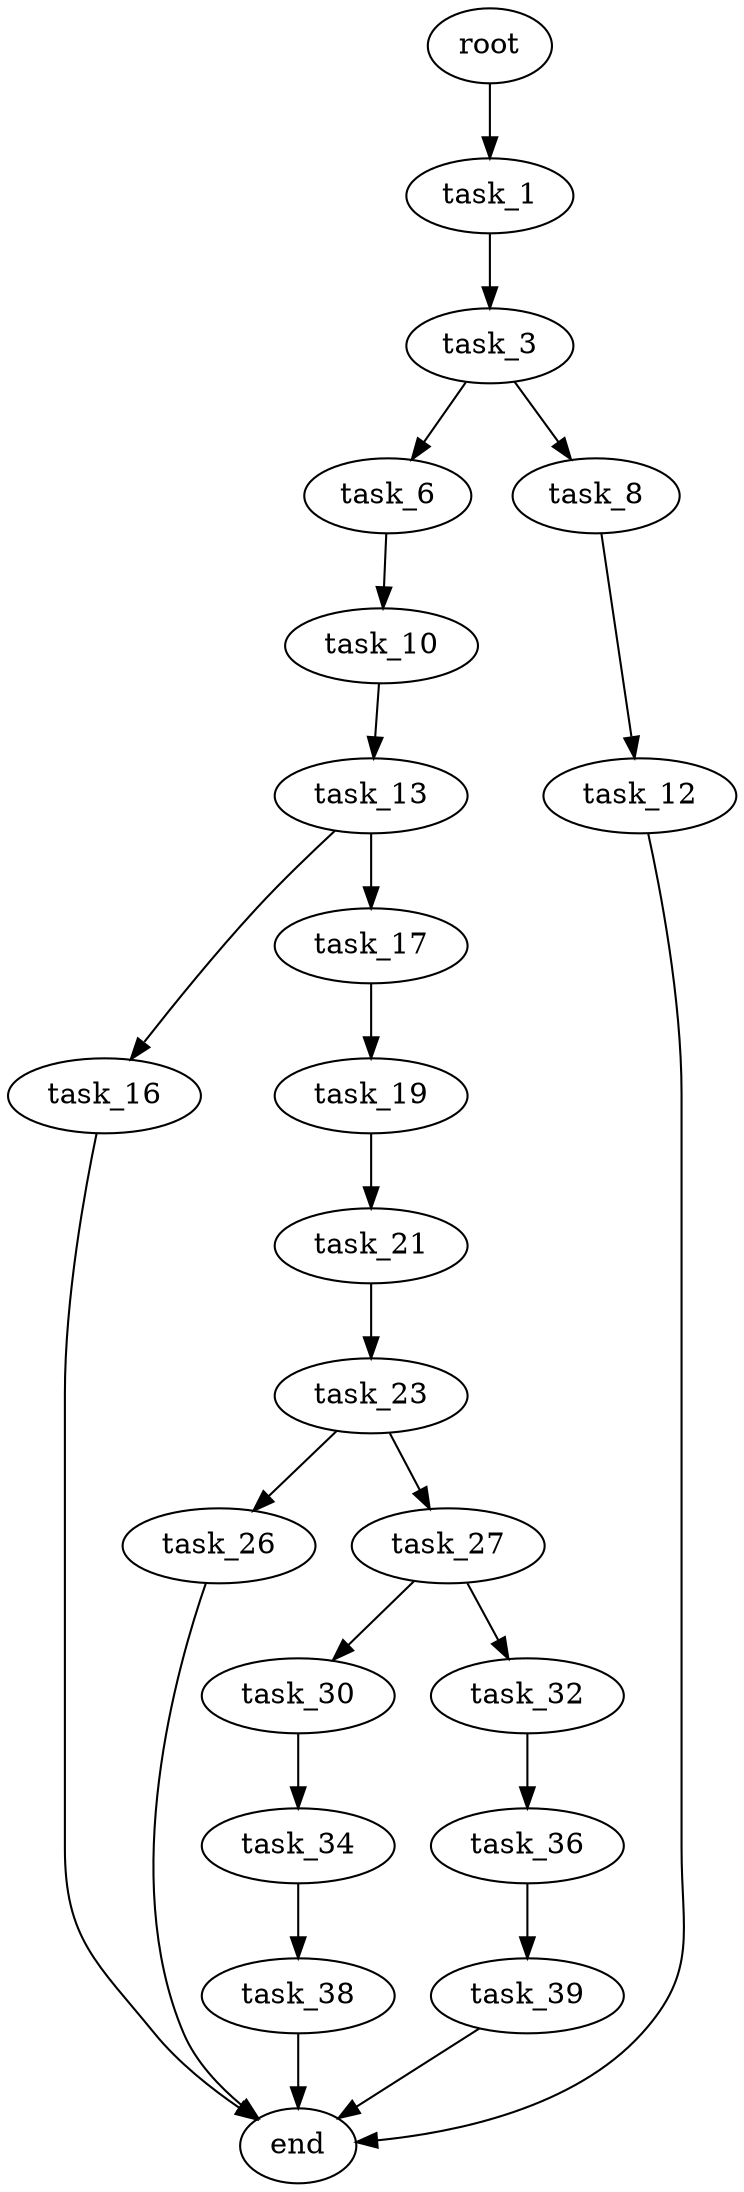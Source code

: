 digraph G {
  root [size="0.000000"];
  task_1 [size="782757789696.000000"];
  task_3 [size="2961979576.000000"];
  task_6 [size="30113793375.000000"];
  task_8 [size="54189716841.000000"];
  task_10 [size="782757789696.000000"];
  task_12 [size="570695611555.000000"];
  task_13 [size="68719476736.000000"];
  end [size="0.000000"];
  task_16 [size="18574141899.000000"];
  task_17 [size="19625994432.000000"];
  task_19 [size="227577394148.000000"];
  task_21 [size="13622084200.000000"];
  task_23 [size="440406610421.000000"];
  task_26 [size="68719476736.000000"];
  task_27 [size="33988533912.000000"];
  task_30 [size="2775339838.000000"];
  task_32 [size="13843886910.000000"];
  task_34 [size="4921683577.000000"];
  task_36 [size="43969010931.000000"];
  task_38 [size="68719476736.000000"];
  task_39 [size="213104127003.000000"];

  root -> task_1 [size="1.000000"];
  task_1 -> task_3 [size="679477248.000000"];
  task_3 -> task_6 [size="75497472.000000"];
  task_3 -> task_8 [size="75497472.000000"];
  task_6 -> task_10 [size="838860800.000000"];
  task_8 -> task_12 [size="75497472.000000"];
  task_10 -> task_13 [size="679477248.000000"];
  task_12 -> end [size="1.000000"];
  task_13 -> task_16 [size="134217728.000000"];
  task_13 -> task_17 [size="134217728.000000"];
  task_16 -> end [size="1.000000"];
  task_17 -> task_19 [size="33554432.000000"];
  task_19 -> task_21 [size="536870912.000000"];
  task_21 -> task_23 [size="536870912.000000"];
  task_23 -> task_26 [size="301989888.000000"];
  task_23 -> task_27 [size="301989888.000000"];
  task_26 -> end [size="1.000000"];
  task_27 -> task_30 [size="838860800.000000"];
  task_27 -> task_32 [size="838860800.000000"];
  task_30 -> task_34 [size="209715200.000000"];
  task_32 -> task_36 [size="301989888.000000"];
  task_34 -> task_38 [size="301989888.000000"];
  task_36 -> task_39 [size="838860800.000000"];
  task_38 -> end [size="1.000000"];
  task_39 -> end [size="1.000000"];
}
